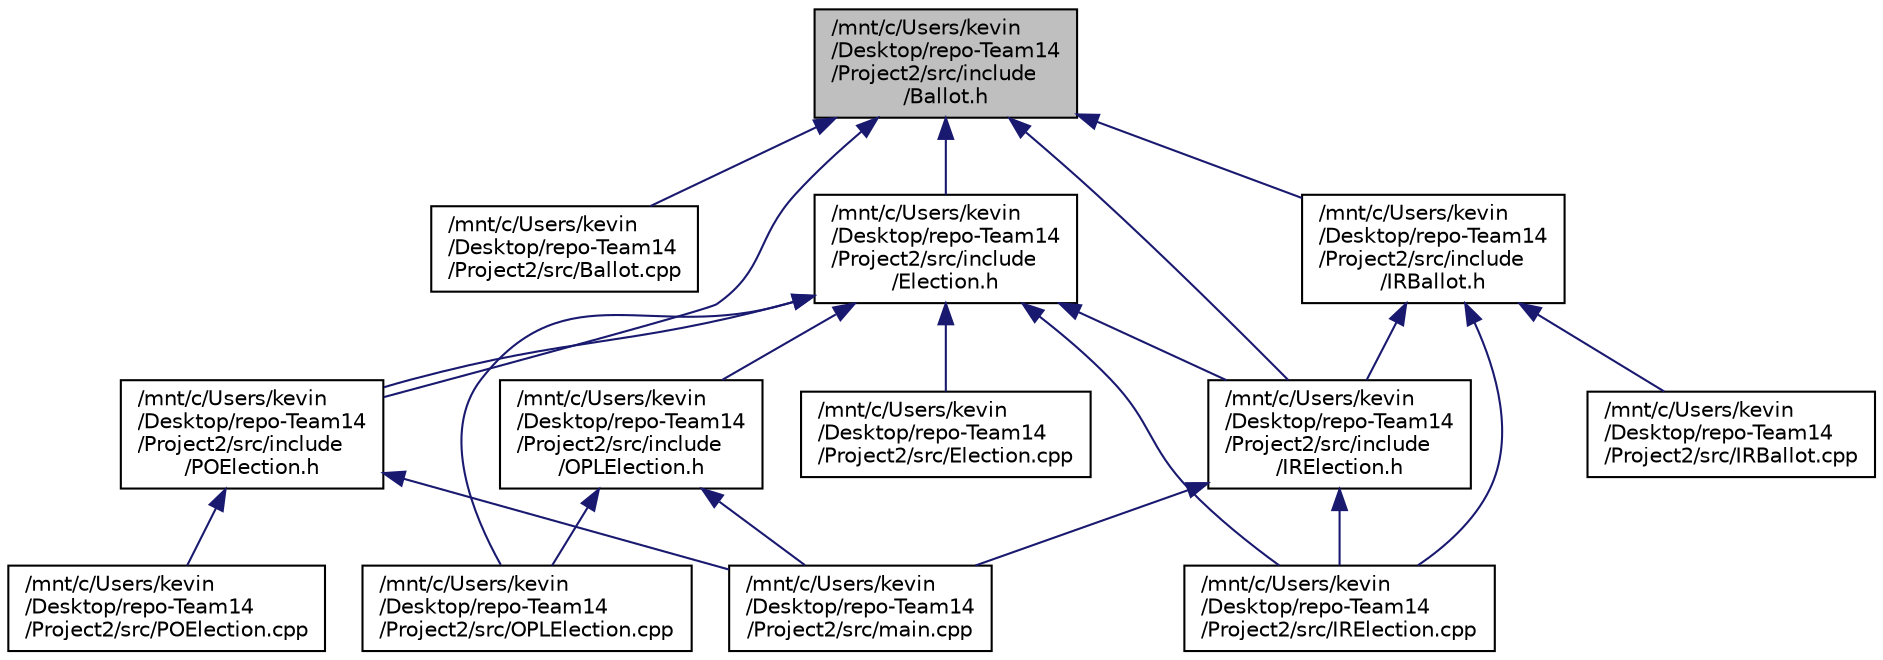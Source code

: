 digraph "/mnt/c/Users/kevin/Desktop/repo-Team14/Project2/src/include/Ballot.h"
{
 // LATEX_PDF_SIZE
  edge [fontname="Helvetica",fontsize="10",labelfontname="Helvetica",labelfontsize="10"];
  node [fontname="Helvetica",fontsize="10",shape=record];
  Node1 [label="/mnt/c/Users/kevin\l/Desktop/repo-Team14\l/Project2/src/include\l/Ballot.h",height=0.2,width=0.4,color="black", fillcolor="grey75", style="filled", fontcolor="black",tooltip=" "];
  Node1 -> Node2 [dir="back",color="midnightblue",fontsize="10",style="solid"];
  Node2 [label="/mnt/c/Users/kevin\l/Desktop/repo-Team14\l/Project2/src/Ballot.cpp",height=0.2,width=0.4,color="black", fillcolor="white", style="filled",URL="$Ballot_8cpp.html",tooltip=" "];
  Node1 -> Node3 [dir="back",color="midnightblue",fontsize="10",style="solid"];
  Node3 [label="/mnt/c/Users/kevin\l/Desktop/repo-Team14\l/Project2/src/include\l/Election.h",height=0.2,width=0.4,color="black", fillcolor="white", style="filled",URL="$Election_8h.html",tooltip=" "];
  Node3 -> Node4 [dir="back",color="midnightblue",fontsize="10",style="solid"];
  Node4 [label="/mnt/c/Users/kevin\l/Desktop/repo-Team14\l/Project2/src/Election.cpp",height=0.2,width=0.4,color="black", fillcolor="white", style="filled",URL="$Election_8cpp.html",tooltip=" "];
  Node3 -> Node5 [dir="back",color="midnightblue",fontsize="10",style="solid"];
  Node5 [label="/mnt/c/Users/kevin\l/Desktop/repo-Team14\l/Project2/src/IRElection.cpp",height=0.2,width=0.4,color="black", fillcolor="white", style="filled",URL="$IRElection_8cpp.html",tooltip=" "];
  Node3 -> Node6 [dir="back",color="midnightblue",fontsize="10",style="solid"];
  Node6 [label="/mnt/c/Users/kevin\l/Desktop/repo-Team14\l/Project2/src/OPLElection.cpp",height=0.2,width=0.4,color="black", fillcolor="white", style="filled",URL="$OPLElection_8cpp.html",tooltip=" "];
  Node3 -> Node7 [dir="back",color="midnightblue",fontsize="10",style="solid"];
  Node7 [label="/mnt/c/Users/kevin\l/Desktop/repo-Team14\l/Project2/src/include\l/IRElection.h",height=0.2,width=0.4,color="black", fillcolor="white", style="filled",URL="$IRElection_8h.html",tooltip=" "];
  Node7 -> Node5 [dir="back",color="midnightblue",fontsize="10",style="solid"];
  Node7 -> Node8 [dir="back",color="midnightblue",fontsize="10",style="solid"];
  Node8 [label="/mnt/c/Users/kevin\l/Desktop/repo-Team14\l/Project2/src/main.cpp",height=0.2,width=0.4,color="black", fillcolor="white", style="filled",URL="$main_8cpp.html",tooltip=" "];
  Node3 -> Node9 [dir="back",color="midnightblue",fontsize="10",style="solid"];
  Node9 [label="/mnt/c/Users/kevin\l/Desktop/repo-Team14\l/Project2/src/include\l/OPLElection.h",height=0.2,width=0.4,color="black", fillcolor="white", style="filled",URL="$OPLElection_8h.html",tooltip=" "];
  Node9 -> Node8 [dir="back",color="midnightblue",fontsize="10",style="solid"];
  Node9 -> Node6 [dir="back",color="midnightblue",fontsize="10",style="solid"];
  Node3 -> Node10 [dir="back",color="midnightblue",fontsize="10",style="solid"];
  Node10 [label="/mnt/c/Users/kevin\l/Desktop/repo-Team14\l/Project2/src/include\l/POElection.h",height=0.2,width=0.4,color="black", fillcolor="white", style="filled",URL="$POElection_8h.html",tooltip=" "];
  Node10 -> Node8 [dir="back",color="midnightblue",fontsize="10",style="solid"];
  Node10 -> Node11 [dir="back",color="midnightblue",fontsize="10",style="solid"];
  Node11 [label="/mnt/c/Users/kevin\l/Desktop/repo-Team14\l/Project2/src/POElection.cpp",height=0.2,width=0.4,color="black", fillcolor="white", style="filled",URL="$POElection_8cpp.html",tooltip=" "];
  Node1 -> Node12 [dir="back",color="midnightblue",fontsize="10",style="solid"];
  Node12 [label="/mnt/c/Users/kevin\l/Desktop/repo-Team14\l/Project2/src/include\l/IRBallot.h",height=0.2,width=0.4,color="black", fillcolor="white", style="filled",URL="$IRBallot_8h.html",tooltip=" "];
  Node12 -> Node13 [dir="back",color="midnightblue",fontsize="10",style="solid"];
  Node13 [label="/mnt/c/Users/kevin\l/Desktop/repo-Team14\l/Project2/src/IRBallot.cpp",height=0.2,width=0.4,color="black", fillcolor="white", style="filled",URL="$IRBallot_8cpp.html",tooltip=" "];
  Node12 -> Node5 [dir="back",color="midnightblue",fontsize="10",style="solid"];
  Node12 -> Node7 [dir="back",color="midnightblue",fontsize="10",style="solid"];
  Node1 -> Node7 [dir="back",color="midnightblue",fontsize="10",style="solid"];
  Node1 -> Node10 [dir="back",color="midnightblue",fontsize="10",style="solid"];
}
